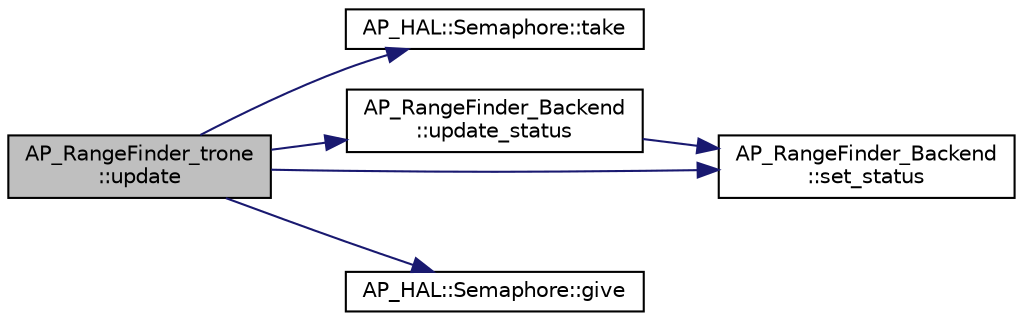 digraph "AP_RangeFinder_trone::update"
{
 // INTERACTIVE_SVG=YES
  edge [fontname="Helvetica",fontsize="10",labelfontname="Helvetica",labelfontsize="10"];
  node [fontname="Helvetica",fontsize="10",shape=record];
  rankdir="LR";
  Node1 [label="AP_RangeFinder_trone\l::update",height=0.2,width=0.4,color="black", fillcolor="grey75", style="filled", fontcolor="black"];
  Node1 -> Node2 [color="midnightblue",fontsize="10",style="solid",fontname="Helvetica"];
  Node2 [label="AP_HAL::Semaphore::take",height=0.2,width=0.4,color="black", fillcolor="white", style="filled",URL="$classAP__HAL_1_1Semaphore.html#abd3a0affad8bb211981a979f30386589"];
  Node1 -> Node3 [color="midnightblue",fontsize="10",style="solid",fontname="Helvetica"];
  Node3 [label="AP_RangeFinder_Backend\l::update_status",height=0.2,width=0.4,color="black", fillcolor="white", style="filled",URL="$classAP__RangeFinder__Backend.html#a9e858f638e4c2d1138aa3f56d217a394"];
  Node3 -> Node4 [color="midnightblue",fontsize="10",style="solid",fontname="Helvetica"];
  Node4 [label="AP_RangeFinder_Backend\l::set_status",height=0.2,width=0.4,color="black", fillcolor="white", style="filled",URL="$classAP__RangeFinder__Backend.html#ac5b3771c47b58dfba89ebcf2a24541cd"];
  Node1 -> Node4 [color="midnightblue",fontsize="10",style="solid",fontname="Helvetica"];
  Node1 -> Node5 [color="midnightblue",fontsize="10",style="solid",fontname="Helvetica"];
  Node5 [label="AP_HAL::Semaphore::give",height=0.2,width=0.4,color="black", fillcolor="white", style="filled",URL="$classAP__HAL_1_1Semaphore.html#afcdbf03d5bea9d83037acc93bfaea7ce"];
}
